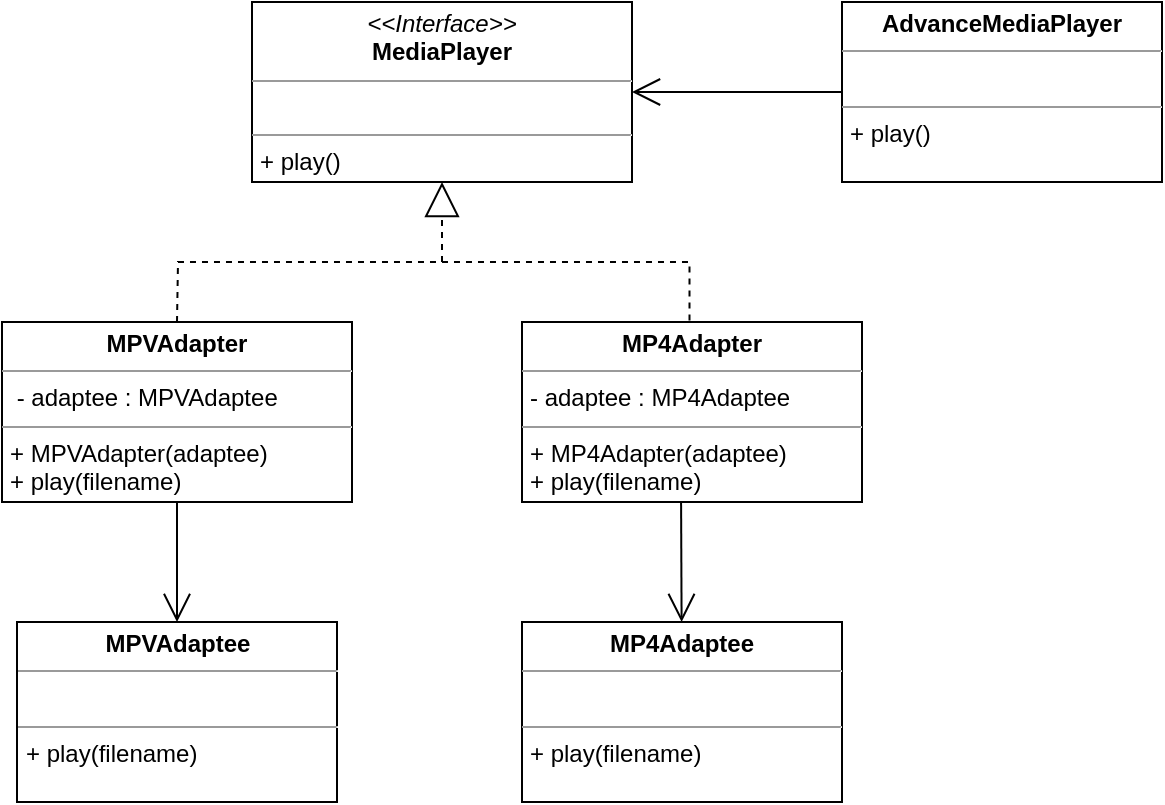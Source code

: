 <mxfile version="22.1.15" type="device">
  <diagram name="หน้า-1" id="7IHKrGCFcr-gCUfaZy12">
    <mxGraphModel dx="1590" dy="539" grid="1" gridSize="10" guides="1" tooltips="1" connect="1" arrows="1" fold="1" page="1" pageScale="1" pageWidth="827" pageHeight="1169" math="0" shadow="0">
      <root>
        <mxCell id="0" />
        <mxCell id="1" parent="0" />
        <mxCell id="t9hWBDIqKylxJccUYxpB-1" value="&lt;p style=&quot;margin:0px;margin-top:4px;text-align:center;&quot;&gt;&lt;b&gt;MPVAdapter&lt;/b&gt;&lt;/p&gt;&lt;hr size=&quot;1&quot;&gt;&lt;p style=&quot;margin:0px;margin-left:4px;&quot;&gt;&amp;nbsp;- adaptee : MPVAdaptee&lt;/p&gt;&lt;hr size=&quot;1&quot;&gt;&lt;p style=&quot;margin:0px;margin-left:4px;&quot;&gt;+ MPVAdapter(adaptee)&lt;/p&gt;&lt;p style=&quot;margin:0px;margin-left:4px;&quot;&gt;+ play(filename)&lt;/p&gt;" style="verticalAlign=top;align=left;overflow=fill;fontSize=12;fontFamily=Helvetica;html=1;whiteSpace=wrap;" vertex="1" parent="1">
          <mxGeometry x="-80" y="280" width="175" height="90" as="geometry" />
        </mxCell>
        <mxCell id="t9hWBDIqKylxJccUYxpB-2" value="&lt;p style=&quot;margin:0px;margin-top:4px;text-align:center;&quot;&gt;&lt;b&gt;MP4Adaptee&lt;/b&gt;&lt;/p&gt;&lt;hr size=&quot;1&quot;&gt;&lt;p style=&quot;margin:0px;margin-left:4px;&quot;&gt;&lt;br&gt;&lt;/p&gt;&lt;hr size=&quot;1&quot;&gt;&lt;p style=&quot;margin:0px;margin-left:4px;&quot;&gt;+ play(filename)&lt;br&gt;&lt;/p&gt;" style="verticalAlign=top;align=left;overflow=fill;fontSize=12;fontFamily=Helvetica;html=1;whiteSpace=wrap;" vertex="1" parent="1">
          <mxGeometry x="180" y="430" width="160" height="90" as="geometry" />
        </mxCell>
        <mxCell id="t9hWBDIqKylxJccUYxpB-3" value="&lt;p style=&quot;margin:0px;margin-top:4px;text-align:center;&quot;&gt;&lt;b&gt;MPVAdaptee&lt;/b&gt;&lt;/p&gt;&lt;hr size=&quot;1&quot;&gt;&lt;p style=&quot;margin:0px;margin-left:4px;&quot;&gt;&lt;br&gt;&lt;/p&gt;&lt;hr size=&quot;1&quot;&gt;&lt;p style=&quot;margin:0px;margin-left:4px;&quot;&gt;+ play(filename)&lt;br&gt;&lt;/p&gt;" style="verticalAlign=top;align=left;overflow=fill;fontSize=12;fontFamily=Helvetica;html=1;whiteSpace=wrap;" vertex="1" parent="1">
          <mxGeometry x="-72.5" y="430" width="160" height="90" as="geometry" />
        </mxCell>
        <mxCell id="t9hWBDIqKylxJccUYxpB-6" value="" style="endArrow=open;endFill=1;endSize=12;html=1;rounded=0;" edge="1" parent="1" target="t9hWBDIqKylxJccUYxpB-2">
          <mxGeometry width="160" relative="1" as="geometry">
            <mxPoint x="259.5" y="360" as="sourcePoint" />
            <mxPoint x="259.5" y="400" as="targetPoint" />
          </mxGeometry>
        </mxCell>
        <mxCell id="t9hWBDIqKylxJccUYxpB-7" value="" style="endArrow=none;html=1;rounded=0;exitX=0.5;exitY=0;exitDx=0;exitDy=0;entryX=0.5;entryY=0;entryDx=0;entryDy=0;dashed=1;" edge="1" parent="1" source="t9hWBDIqKylxJccUYxpB-1">
          <mxGeometry width="50" height="50" relative="1" as="geometry">
            <mxPoint x="16.25" y="290" as="sourcePoint" />
            <mxPoint x="263.75" y="290" as="targetPoint" />
            <Array as="points">
              <mxPoint x="8" y="250" />
              <mxPoint x="263.75" y="250" />
            </Array>
          </mxGeometry>
        </mxCell>
        <mxCell id="t9hWBDIqKylxJccUYxpB-8" value="" style="endArrow=block;html=1;rounded=0;startArrow=none;startFill=0;endFill=0;dashed=1;startSize=12;endSize=15;" edge="1" parent="1" target="t9hWBDIqKylxJccUYxpB-9">
          <mxGeometry width="50" height="50" relative="1" as="geometry">
            <mxPoint x="140" y="250" as="sourcePoint" />
            <mxPoint x="110" y="500" as="targetPoint" />
          </mxGeometry>
        </mxCell>
        <mxCell id="t9hWBDIqKylxJccUYxpB-9" value="&lt;p style=&quot;margin:0px;margin-top:4px;text-align:center;&quot;&gt;&lt;i&gt;&amp;lt;&amp;lt;Interface&amp;gt;&amp;gt;&lt;/i&gt;&lt;br&gt;&lt;b&gt;MediaPlayer&lt;/b&gt;&lt;/p&gt;&lt;hr size=&quot;1&quot;&gt;&lt;p style=&quot;margin:0px;margin-left:4px;&quot;&gt;&lt;br&gt;&lt;/p&gt;&lt;hr size=&quot;1&quot;&gt;&lt;p style=&quot;margin:0px;margin-left:4px;&quot;&gt;+ play()&lt;/p&gt;" style="verticalAlign=top;align=left;overflow=fill;fontSize=12;fontFamily=Helvetica;html=1;whiteSpace=wrap;" vertex="1" parent="1">
          <mxGeometry x="45" y="120" width="190" height="90" as="geometry" />
        </mxCell>
        <mxCell id="t9hWBDIqKylxJccUYxpB-16" value="" style="endArrow=open;endFill=1;endSize=12;html=1;rounded=0;entryX=0.5;entryY=0;entryDx=0;entryDy=0;exitX=0.5;exitY=1;exitDx=0;exitDy=0;" edge="1" parent="1" source="t9hWBDIqKylxJccUYxpB-1" target="t9hWBDIqKylxJccUYxpB-3">
          <mxGeometry width="160" relative="1" as="geometry">
            <mxPoint x="-40" y="370" as="sourcePoint" />
            <mxPoint x="-40" y="280" as="targetPoint" />
          </mxGeometry>
        </mxCell>
        <mxCell id="t9hWBDIqKylxJccUYxpB-17" value="&lt;p style=&quot;margin:0px;margin-top:4px;text-align:center;&quot;&gt;&lt;b&gt;MP4Adapter&lt;/b&gt;&lt;/p&gt;&lt;hr size=&quot;1&quot;&gt;&lt;p style=&quot;margin:0px;margin-left:4px;&quot;&gt;- adaptee : MP4Adaptee&lt;/p&gt;&lt;hr size=&quot;1&quot;&gt;&lt;p style=&quot;margin:0px;margin-left:4px;&quot;&gt;+ MP4Adapter(adaptee)&lt;/p&gt;&lt;p style=&quot;margin:0px;margin-left:4px;&quot;&gt;+ play(filename)&lt;/p&gt;" style="verticalAlign=top;align=left;overflow=fill;fontSize=12;fontFamily=Helvetica;html=1;whiteSpace=wrap;" vertex="1" parent="1">
          <mxGeometry x="180" y="280" width="170" height="90" as="geometry" />
        </mxCell>
        <mxCell id="t9hWBDIqKylxJccUYxpB-19" value="&lt;p style=&quot;margin:0px;margin-top:4px;text-align:center;&quot;&gt;&lt;b&gt;AdvanceMediaPlayer&lt;/b&gt;&lt;/p&gt;&lt;hr size=&quot;1&quot;&gt;&lt;p style=&quot;margin:0px;margin-left:4px;&quot;&gt;&lt;br&gt;&lt;/p&gt;&lt;hr size=&quot;1&quot;&gt;&lt;p style=&quot;margin:0px;margin-left:4px;&quot;&gt;+ play()&lt;/p&gt;" style="verticalAlign=top;align=left;overflow=fill;fontSize=12;fontFamily=Helvetica;html=1;whiteSpace=wrap;" vertex="1" parent="1">
          <mxGeometry x="340" y="120" width="160" height="90" as="geometry" />
        </mxCell>
        <mxCell id="t9hWBDIqKylxJccUYxpB-20" value="" style="endArrow=open;endFill=1;endSize=12;html=1;rounded=0;entryX=1;entryY=0.5;entryDx=0;entryDy=0;exitX=0;exitY=0.5;exitDx=0;exitDy=0;" edge="1" parent="1" source="t9hWBDIqKylxJccUYxpB-19" target="t9hWBDIqKylxJccUYxpB-9">
          <mxGeometry width="160" relative="1" as="geometry">
            <mxPoint x="230" y="260" as="sourcePoint" />
            <mxPoint x="390" y="260" as="targetPoint" />
          </mxGeometry>
        </mxCell>
      </root>
    </mxGraphModel>
  </diagram>
</mxfile>

